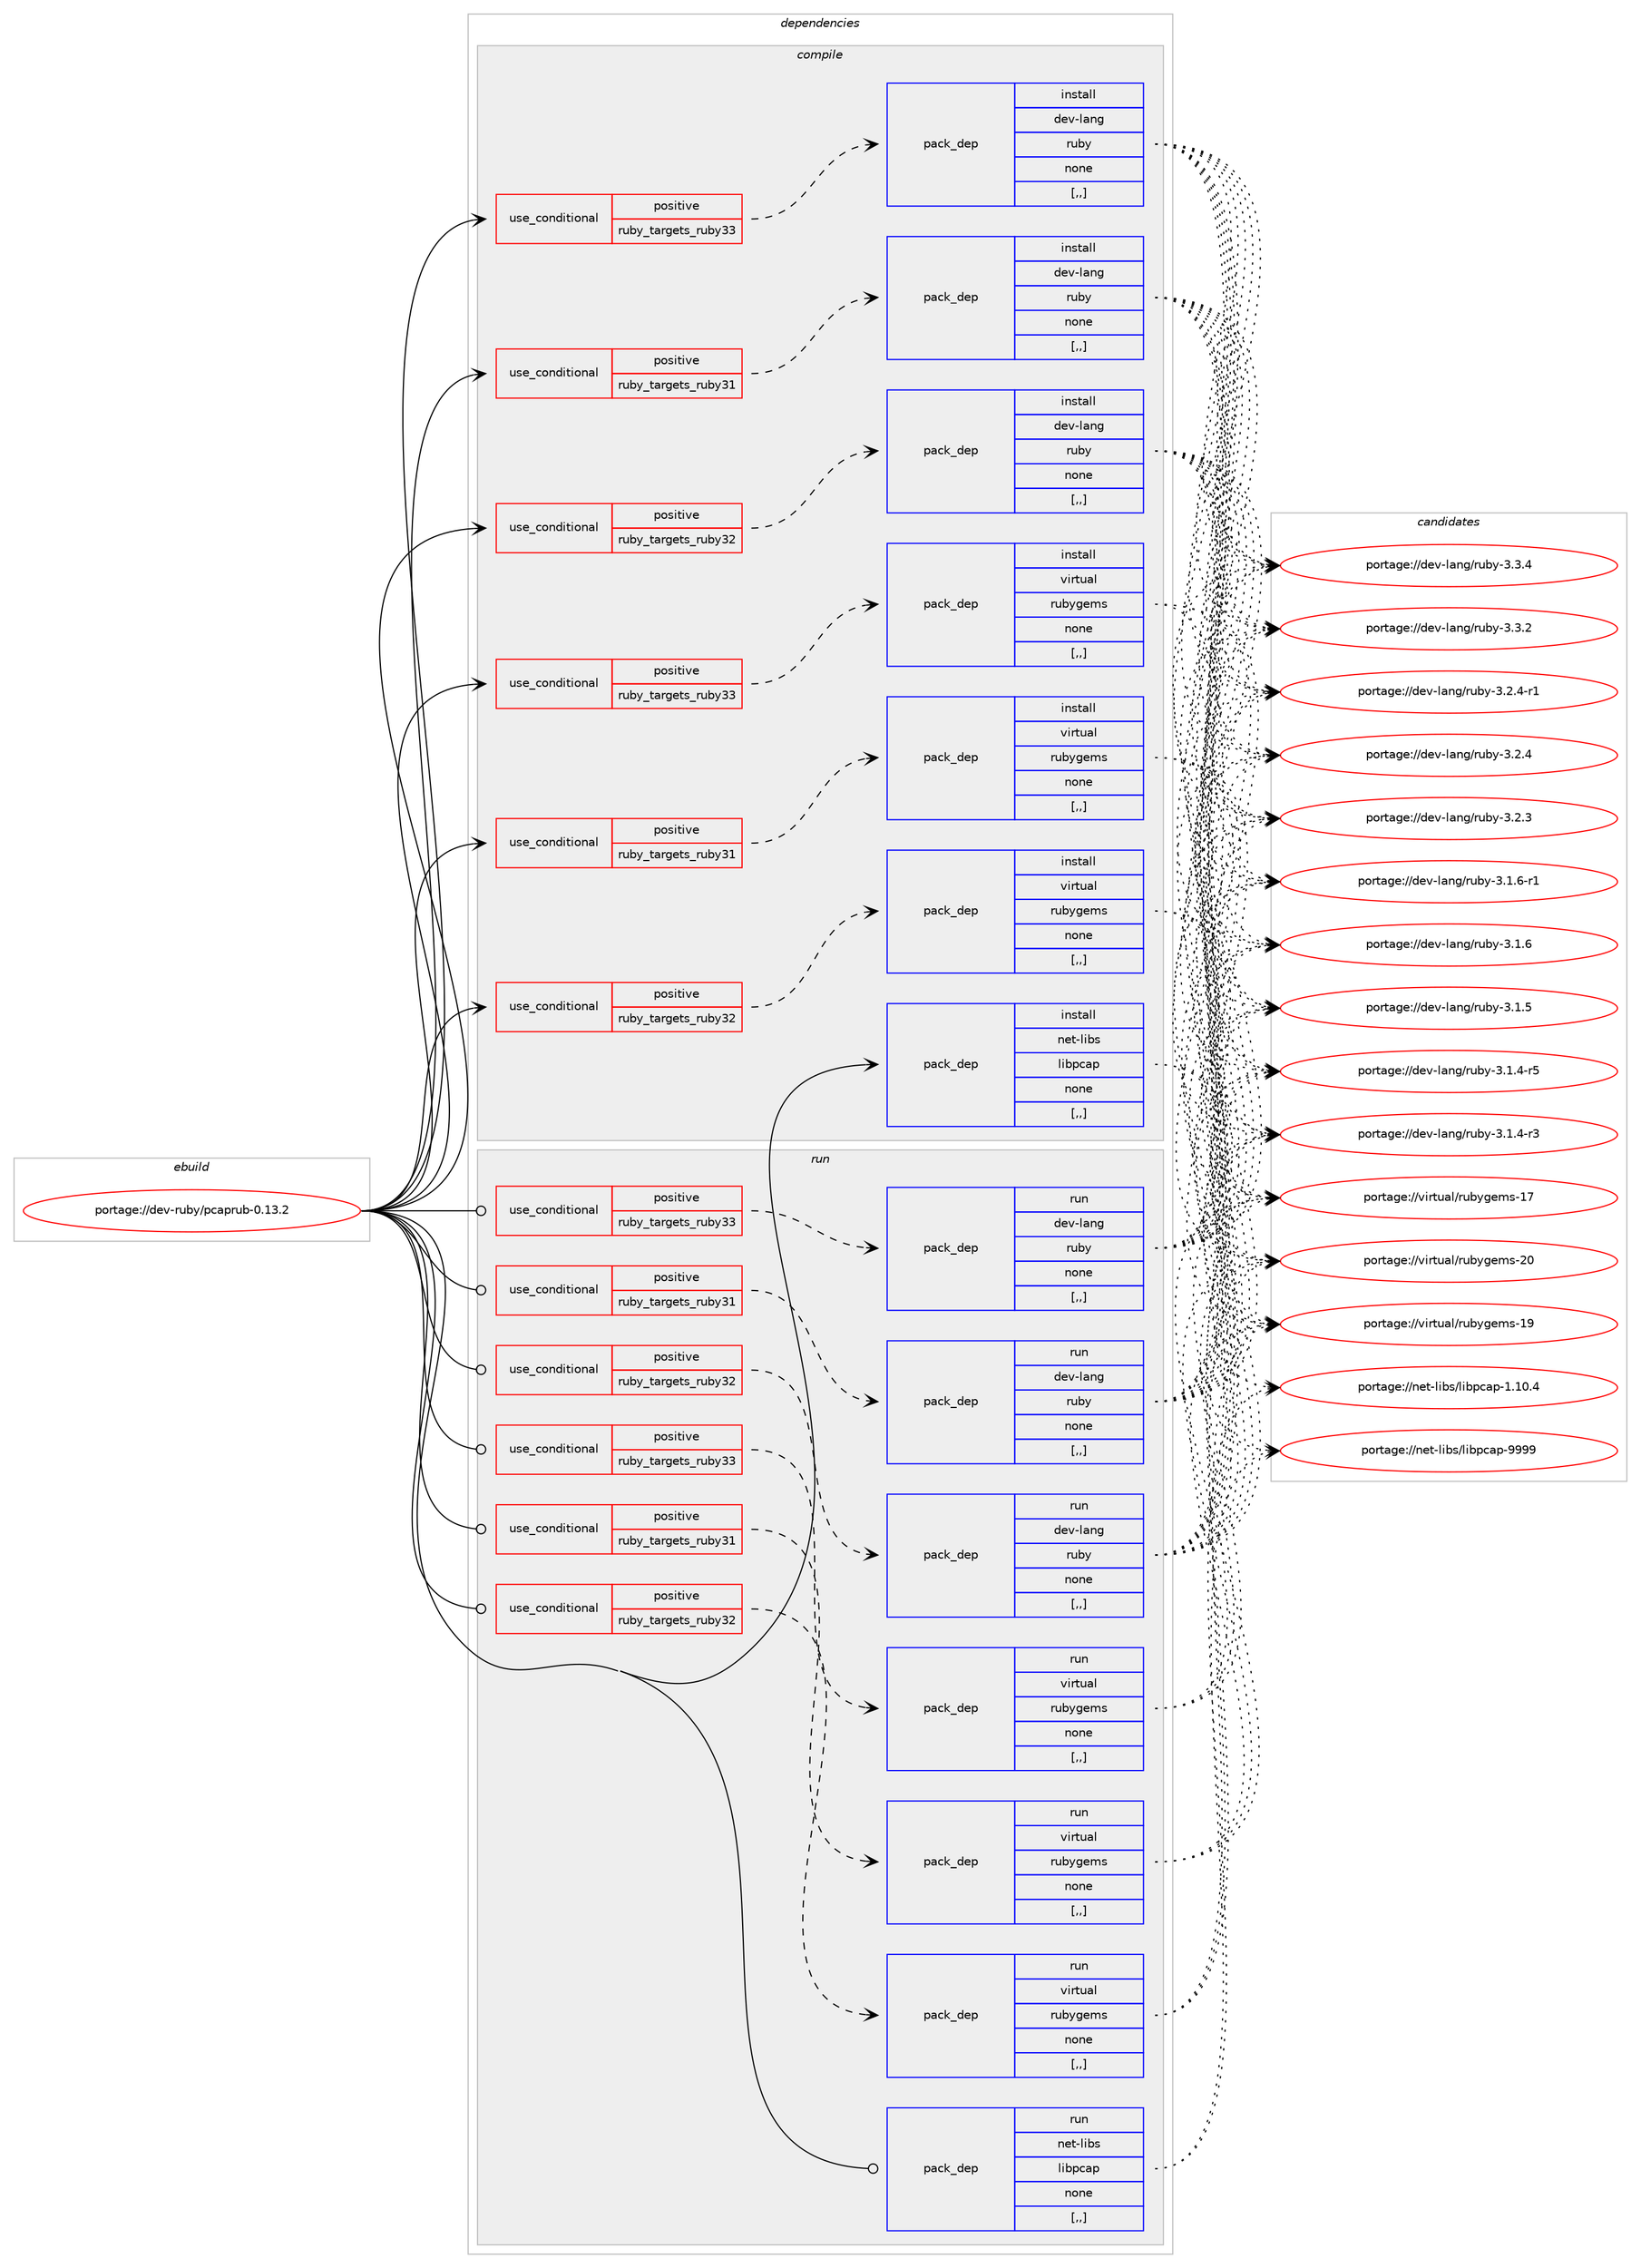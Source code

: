 digraph prolog {

# *************
# Graph options
# *************

newrank=true;
concentrate=true;
compound=true;
graph [rankdir=LR,fontname=Helvetica,fontsize=10,ranksep=1.5];#, ranksep=2.5, nodesep=0.2];
edge  [arrowhead=vee];
node  [fontname=Helvetica,fontsize=10];

# **********
# The ebuild
# **********

subgraph cluster_leftcol {
color=gray;
rank=same;
label=<<i>ebuild</i>>;
id [label="portage://dev-ruby/pcaprub-0.13.2", color=red, width=4, href="../dev-ruby/pcaprub-0.13.2.svg"];
}

# ****************
# The dependencies
# ****************

subgraph cluster_midcol {
color=gray;
label=<<i>dependencies</i>>;
subgraph cluster_compile {
fillcolor="#eeeeee";
style=filled;
label=<<i>compile</i>>;
subgraph cond52117 {
dependency193059 [label=<<TABLE BORDER="0" CELLBORDER="1" CELLSPACING="0" CELLPADDING="4"><TR><TD ROWSPAN="3" CELLPADDING="10">use_conditional</TD></TR><TR><TD>positive</TD></TR><TR><TD>ruby_targets_ruby31</TD></TR></TABLE>>, shape=none, color=red];
subgraph pack139599 {
dependency193060 [label=<<TABLE BORDER="0" CELLBORDER="1" CELLSPACING="0" CELLPADDING="4" WIDTH="220"><TR><TD ROWSPAN="6" CELLPADDING="30">pack_dep</TD></TR><TR><TD WIDTH="110">install</TD></TR><TR><TD>dev-lang</TD></TR><TR><TD>ruby</TD></TR><TR><TD>none</TD></TR><TR><TD>[,,]</TD></TR></TABLE>>, shape=none, color=blue];
}
dependency193059:e -> dependency193060:w [weight=20,style="dashed",arrowhead="vee"];
}
id:e -> dependency193059:w [weight=20,style="solid",arrowhead="vee"];
subgraph cond52118 {
dependency193061 [label=<<TABLE BORDER="0" CELLBORDER="1" CELLSPACING="0" CELLPADDING="4"><TR><TD ROWSPAN="3" CELLPADDING="10">use_conditional</TD></TR><TR><TD>positive</TD></TR><TR><TD>ruby_targets_ruby31</TD></TR></TABLE>>, shape=none, color=red];
subgraph pack139600 {
dependency193062 [label=<<TABLE BORDER="0" CELLBORDER="1" CELLSPACING="0" CELLPADDING="4" WIDTH="220"><TR><TD ROWSPAN="6" CELLPADDING="30">pack_dep</TD></TR><TR><TD WIDTH="110">install</TD></TR><TR><TD>virtual</TD></TR><TR><TD>rubygems</TD></TR><TR><TD>none</TD></TR><TR><TD>[,,]</TD></TR></TABLE>>, shape=none, color=blue];
}
dependency193061:e -> dependency193062:w [weight=20,style="dashed",arrowhead="vee"];
}
id:e -> dependency193061:w [weight=20,style="solid",arrowhead="vee"];
subgraph cond52119 {
dependency193063 [label=<<TABLE BORDER="0" CELLBORDER="1" CELLSPACING="0" CELLPADDING="4"><TR><TD ROWSPAN="3" CELLPADDING="10">use_conditional</TD></TR><TR><TD>positive</TD></TR><TR><TD>ruby_targets_ruby32</TD></TR></TABLE>>, shape=none, color=red];
subgraph pack139601 {
dependency193064 [label=<<TABLE BORDER="0" CELLBORDER="1" CELLSPACING="0" CELLPADDING="4" WIDTH="220"><TR><TD ROWSPAN="6" CELLPADDING="30">pack_dep</TD></TR><TR><TD WIDTH="110">install</TD></TR><TR><TD>dev-lang</TD></TR><TR><TD>ruby</TD></TR><TR><TD>none</TD></TR><TR><TD>[,,]</TD></TR></TABLE>>, shape=none, color=blue];
}
dependency193063:e -> dependency193064:w [weight=20,style="dashed",arrowhead="vee"];
}
id:e -> dependency193063:w [weight=20,style="solid",arrowhead="vee"];
subgraph cond52120 {
dependency193065 [label=<<TABLE BORDER="0" CELLBORDER="1" CELLSPACING="0" CELLPADDING="4"><TR><TD ROWSPAN="3" CELLPADDING="10">use_conditional</TD></TR><TR><TD>positive</TD></TR><TR><TD>ruby_targets_ruby32</TD></TR></TABLE>>, shape=none, color=red];
subgraph pack139602 {
dependency193066 [label=<<TABLE BORDER="0" CELLBORDER="1" CELLSPACING="0" CELLPADDING="4" WIDTH="220"><TR><TD ROWSPAN="6" CELLPADDING="30">pack_dep</TD></TR><TR><TD WIDTH="110">install</TD></TR><TR><TD>virtual</TD></TR><TR><TD>rubygems</TD></TR><TR><TD>none</TD></TR><TR><TD>[,,]</TD></TR></TABLE>>, shape=none, color=blue];
}
dependency193065:e -> dependency193066:w [weight=20,style="dashed",arrowhead="vee"];
}
id:e -> dependency193065:w [weight=20,style="solid",arrowhead="vee"];
subgraph cond52121 {
dependency193067 [label=<<TABLE BORDER="0" CELLBORDER="1" CELLSPACING="0" CELLPADDING="4"><TR><TD ROWSPAN="3" CELLPADDING="10">use_conditional</TD></TR><TR><TD>positive</TD></TR><TR><TD>ruby_targets_ruby33</TD></TR></TABLE>>, shape=none, color=red];
subgraph pack139603 {
dependency193068 [label=<<TABLE BORDER="0" CELLBORDER="1" CELLSPACING="0" CELLPADDING="4" WIDTH="220"><TR><TD ROWSPAN="6" CELLPADDING="30">pack_dep</TD></TR><TR><TD WIDTH="110">install</TD></TR><TR><TD>dev-lang</TD></TR><TR><TD>ruby</TD></TR><TR><TD>none</TD></TR><TR><TD>[,,]</TD></TR></TABLE>>, shape=none, color=blue];
}
dependency193067:e -> dependency193068:w [weight=20,style="dashed",arrowhead="vee"];
}
id:e -> dependency193067:w [weight=20,style="solid",arrowhead="vee"];
subgraph cond52122 {
dependency193069 [label=<<TABLE BORDER="0" CELLBORDER="1" CELLSPACING="0" CELLPADDING="4"><TR><TD ROWSPAN="3" CELLPADDING="10">use_conditional</TD></TR><TR><TD>positive</TD></TR><TR><TD>ruby_targets_ruby33</TD></TR></TABLE>>, shape=none, color=red];
subgraph pack139604 {
dependency193070 [label=<<TABLE BORDER="0" CELLBORDER="1" CELLSPACING="0" CELLPADDING="4" WIDTH="220"><TR><TD ROWSPAN="6" CELLPADDING="30">pack_dep</TD></TR><TR><TD WIDTH="110">install</TD></TR><TR><TD>virtual</TD></TR><TR><TD>rubygems</TD></TR><TR><TD>none</TD></TR><TR><TD>[,,]</TD></TR></TABLE>>, shape=none, color=blue];
}
dependency193069:e -> dependency193070:w [weight=20,style="dashed",arrowhead="vee"];
}
id:e -> dependency193069:w [weight=20,style="solid",arrowhead="vee"];
subgraph pack139605 {
dependency193071 [label=<<TABLE BORDER="0" CELLBORDER="1" CELLSPACING="0" CELLPADDING="4" WIDTH="220"><TR><TD ROWSPAN="6" CELLPADDING="30">pack_dep</TD></TR><TR><TD WIDTH="110">install</TD></TR><TR><TD>net-libs</TD></TR><TR><TD>libpcap</TD></TR><TR><TD>none</TD></TR><TR><TD>[,,]</TD></TR></TABLE>>, shape=none, color=blue];
}
id:e -> dependency193071:w [weight=20,style="solid",arrowhead="vee"];
}
subgraph cluster_compileandrun {
fillcolor="#eeeeee";
style=filled;
label=<<i>compile and run</i>>;
}
subgraph cluster_run {
fillcolor="#eeeeee";
style=filled;
label=<<i>run</i>>;
subgraph cond52123 {
dependency193072 [label=<<TABLE BORDER="0" CELLBORDER="1" CELLSPACING="0" CELLPADDING="4"><TR><TD ROWSPAN="3" CELLPADDING="10">use_conditional</TD></TR><TR><TD>positive</TD></TR><TR><TD>ruby_targets_ruby31</TD></TR></TABLE>>, shape=none, color=red];
subgraph pack139606 {
dependency193073 [label=<<TABLE BORDER="0" CELLBORDER="1" CELLSPACING="0" CELLPADDING="4" WIDTH="220"><TR><TD ROWSPAN="6" CELLPADDING="30">pack_dep</TD></TR><TR><TD WIDTH="110">run</TD></TR><TR><TD>dev-lang</TD></TR><TR><TD>ruby</TD></TR><TR><TD>none</TD></TR><TR><TD>[,,]</TD></TR></TABLE>>, shape=none, color=blue];
}
dependency193072:e -> dependency193073:w [weight=20,style="dashed",arrowhead="vee"];
}
id:e -> dependency193072:w [weight=20,style="solid",arrowhead="odot"];
subgraph cond52124 {
dependency193074 [label=<<TABLE BORDER="0" CELLBORDER="1" CELLSPACING="0" CELLPADDING="4"><TR><TD ROWSPAN="3" CELLPADDING="10">use_conditional</TD></TR><TR><TD>positive</TD></TR><TR><TD>ruby_targets_ruby31</TD></TR></TABLE>>, shape=none, color=red];
subgraph pack139607 {
dependency193075 [label=<<TABLE BORDER="0" CELLBORDER="1" CELLSPACING="0" CELLPADDING="4" WIDTH="220"><TR><TD ROWSPAN="6" CELLPADDING="30">pack_dep</TD></TR><TR><TD WIDTH="110">run</TD></TR><TR><TD>virtual</TD></TR><TR><TD>rubygems</TD></TR><TR><TD>none</TD></TR><TR><TD>[,,]</TD></TR></TABLE>>, shape=none, color=blue];
}
dependency193074:e -> dependency193075:w [weight=20,style="dashed",arrowhead="vee"];
}
id:e -> dependency193074:w [weight=20,style="solid",arrowhead="odot"];
subgraph cond52125 {
dependency193076 [label=<<TABLE BORDER="0" CELLBORDER="1" CELLSPACING="0" CELLPADDING="4"><TR><TD ROWSPAN="3" CELLPADDING="10">use_conditional</TD></TR><TR><TD>positive</TD></TR><TR><TD>ruby_targets_ruby32</TD></TR></TABLE>>, shape=none, color=red];
subgraph pack139608 {
dependency193077 [label=<<TABLE BORDER="0" CELLBORDER="1" CELLSPACING="0" CELLPADDING="4" WIDTH="220"><TR><TD ROWSPAN="6" CELLPADDING="30">pack_dep</TD></TR><TR><TD WIDTH="110">run</TD></TR><TR><TD>dev-lang</TD></TR><TR><TD>ruby</TD></TR><TR><TD>none</TD></TR><TR><TD>[,,]</TD></TR></TABLE>>, shape=none, color=blue];
}
dependency193076:e -> dependency193077:w [weight=20,style="dashed",arrowhead="vee"];
}
id:e -> dependency193076:w [weight=20,style="solid",arrowhead="odot"];
subgraph cond52126 {
dependency193078 [label=<<TABLE BORDER="0" CELLBORDER="1" CELLSPACING="0" CELLPADDING="4"><TR><TD ROWSPAN="3" CELLPADDING="10">use_conditional</TD></TR><TR><TD>positive</TD></TR><TR><TD>ruby_targets_ruby32</TD></TR></TABLE>>, shape=none, color=red];
subgraph pack139609 {
dependency193079 [label=<<TABLE BORDER="0" CELLBORDER="1" CELLSPACING="0" CELLPADDING="4" WIDTH="220"><TR><TD ROWSPAN="6" CELLPADDING="30">pack_dep</TD></TR><TR><TD WIDTH="110">run</TD></TR><TR><TD>virtual</TD></TR><TR><TD>rubygems</TD></TR><TR><TD>none</TD></TR><TR><TD>[,,]</TD></TR></TABLE>>, shape=none, color=blue];
}
dependency193078:e -> dependency193079:w [weight=20,style="dashed",arrowhead="vee"];
}
id:e -> dependency193078:w [weight=20,style="solid",arrowhead="odot"];
subgraph cond52127 {
dependency193080 [label=<<TABLE BORDER="0" CELLBORDER="1" CELLSPACING="0" CELLPADDING="4"><TR><TD ROWSPAN="3" CELLPADDING="10">use_conditional</TD></TR><TR><TD>positive</TD></TR><TR><TD>ruby_targets_ruby33</TD></TR></TABLE>>, shape=none, color=red];
subgraph pack139610 {
dependency193081 [label=<<TABLE BORDER="0" CELLBORDER="1" CELLSPACING="0" CELLPADDING="4" WIDTH="220"><TR><TD ROWSPAN="6" CELLPADDING="30">pack_dep</TD></TR><TR><TD WIDTH="110">run</TD></TR><TR><TD>dev-lang</TD></TR><TR><TD>ruby</TD></TR><TR><TD>none</TD></TR><TR><TD>[,,]</TD></TR></TABLE>>, shape=none, color=blue];
}
dependency193080:e -> dependency193081:w [weight=20,style="dashed",arrowhead="vee"];
}
id:e -> dependency193080:w [weight=20,style="solid",arrowhead="odot"];
subgraph cond52128 {
dependency193082 [label=<<TABLE BORDER="0" CELLBORDER="1" CELLSPACING="0" CELLPADDING="4"><TR><TD ROWSPAN="3" CELLPADDING="10">use_conditional</TD></TR><TR><TD>positive</TD></TR><TR><TD>ruby_targets_ruby33</TD></TR></TABLE>>, shape=none, color=red];
subgraph pack139611 {
dependency193083 [label=<<TABLE BORDER="0" CELLBORDER="1" CELLSPACING="0" CELLPADDING="4" WIDTH="220"><TR><TD ROWSPAN="6" CELLPADDING="30">pack_dep</TD></TR><TR><TD WIDTH="110">run</TD></TR><TR><TD>virtual</TD></TR><TR><TD>rubygems</TD></TR><TR><TD>none</TD></TR><TR><TD>[,,]</TD></TR></TABLE>>, shape=none, color=blue];
}
dependency193082:e -> dependency193083:w [weight=20,style="dashed",arrowhead="vee"];
}
id:e -> dependency193082:w [weight=20,style="solid",arrowhead="odot"];
subgraph pack139612 {
dependency193084 [label=<<TABLE BORDER="0" CELLBORDER="1" CELLSPACING="0" CELLPADDING="4" WIDTH="220"><TR><TD ROWSPAN="6" CELLPADDING="30">pack_dep</TD></TR><TR><TD WIDTH="110">run</TD></TR><TR><TD>net-libs</TD></TR><TR><TD>libpcap</TD></TR><TR><TD>none</TD></TR><TR><TD>[,,]</TD></TR></TABLE>>, shape=none, color=blue];
}
id:e -> dependency193084:w [weight=20,style="solid",arrowhead="odot"];
}
}

# **************
# The candidates
# **************

subgraph cluster_choices {
rank=same;
color=gray;
label=<<i>candidates</i>>;

subgraph choice139599 {
color=black;
nodesep=1;
choice10010111845108971101034711411798121455146514652 [label="portage://dev-lang/ruby-3.3.4", color=red, width=4,href="../dev-lang/ruby-3.3.4.svg"];
choice10010111845108971101034711411798121455146514650 [label="portage://dev-lang/ruby-3.3.2", color=red, width=4,href="../dev-lang/ruby-3.3.2.svg"];
choice100101118451089711010347114117981214551465046524511449 [label="portage://dev-lang/ruby-3.2.4-r1", color=red, width=4,href="../dev-lang/ruby-3.2.4-r1.svg"];
choice10010111845108971101034711411798121455146504652 [label="portage://dev-lang/ruby-3.2.4", color=red, width=4,href="../dev-lang/ruby-3.2.4.svg"];
choice10010111845108971101034711411798121455146504651 [label="portage://dev-lang/ruby-3.2.3", color=red, width=4,href="../dev-lang/ruby-3.2.3.svg"];
choice100101118451089711010347114117981214551464946544511449 [label="portage://dev-lang/ruby-3.1.6-r1", color=red, width=4,href="../dev-lang/ruby-3.1.6-r1.svg"];
choice10010111845108971101034711411798121455146494654 [label="portage://dev-lang/ruby-3.1.6", color=red, width=4,href="../dev-lang/ruby-3.1.6.svg"];
choice10010111845108971101034711411798121455146494653 [label="portage://dev-lang/ruby-3.1.5", color=red, width=4,href="../dev-lang/ruby-3.1.5.svg"];
choice100101118451089711010347114117981214551464946524511453 [label="portage://dev-lang/ruby-3.1.4-r5", color=red, width=4,href="../dev-lang/ruby-3.1.4-r5.svg"];
choice100101118451089711010347114117981214551464946524511451 [label="portage://dev-lang/ruby-3.1.4-r3", color=red, width=4,href="../dev-lang/ruby-3.1.4-r3.svg"];
dependency193060:e -> choice10010111845108971101034711411798121455146514652:w [style=dotted,weight="100"];
dependency193060:e -> choice10010111845108971101034711411798121455146514650:w [style=dotted,weight="100"];
dependency193060:e -> choice100101118451089711010347114117981214551465046524511449:w [style=dotted,weight="100"];
dependency193060:e -> choice10010111845108971101034711411798121455146504652:w [style=dotted,weight="100"];
dependency193060:e -> choice10010111845108971101034711411798121455146504651:w [style=dotted,weight="100"];
dependency193060:e -> choice100101118451089711010347114117981214551464946544511449:w [style=dotted,weight="100"];
dependency193060:e -> choice10010111845108971101034711411798121455146494654:w [style=dotted,weight="100"];
dependency193060:e -> choice10010111845108971101034711411798121455146494653:w [style=dotted,weight="100"];
dependency193060:e -> choice100101118451089711010347114117981214551464946524511453:w [style=dotted,weight="100"];
dependency193060:e -> choice100101118451089711010347114117981214551464946524511451:w [style=dotted,weight="100"];
}
subgraph choice139600 {
color=black;
nodesep=1;
choice118105114116117971084711411798121103101109115455048 [label="portage://virtual/rubygems-20", color=red, width=4,href="../virtual/rubygems-20.svg"];
choice118105114116117971084711411798121103101109115454957 [label="portage://virtual/rubygems-19", color=red, width=4,href="../virtual/rubygems-19.svg"];
choice118105114116117971084711411798121103101109115454955 [label="portage://virtual/rubygems-17", color=red, width=4,href="../virtual/rubygems-17.svg"];
dependency193062:e -> choice118105114116117971084711411798121103101109115455048:w [style=dotted,weight="100"];
dependency193062:e -> choice118105114116117971084711411798121103101109115454957:w [style=dotted,weight="100"];
dependency193062:e -> choice118105114116117971084711411798121103101109115454955:w [style=dotted,weight="100"];
}
subgraph choice139601 {
color=black;
nodesep=1;
choice10010111845108971101034711411798121455146514652 [label="portage://dev-lang/ruby-3.3.4", color=red, width=4,href="../dev-lang/ruby-3.3.4.svg"];
choice10010111845108971101034711411798121455146514650 [label="portage://dev-lang/ruby-3.3.2", color=red, width=4,href="../dev-lang/ruby-3.3.2.svg"];
choice100101118451089711010347114117981214551465046524511449 [label="portage://dev-lang/ruby-3.2.4-r1", color=red, width=4,href="../dev-lang/ruby-3.2.4-r1.svg"];
choice10010111845108971101034711411798121455146504652 [label="portage://dev-lang/ruby-3.2.4", color=red, width=4,href="../dev-lang/ruby-3.2.4.svg"];
choice10010111845108971101034711411798121455146504651 [label="portage://dev-lang/ruby-3.2.3", color=red, width=4,href="../dev-lang/ruby-3.2.3.svg"];
choice100101118451089711010347114117981214551464946544511449 [label="portage://dev-lang/ruby-3.1.6-r1", color=red, width=4,href="../dev-lang/ruby-3.1.6-r1.svg"];
choice10010111845108971101034711411798121455146494654 [label="portage://dev-lang/ruby-3.1.6", color=red, width=4,href="../dev-lang/ruby-3.1.6.svg"];
choice10010111845108971101034711411798121455146494653 [label="portage://dev-lang/ruby-3.1.5", color=red, width=4,href="../dev-lang/ruby-3.1.5.svg"];
choice100101118451089711010347114117981214551464946524511453 [label="portage://dev-lang/ruby-3.1.4-r5", color=red, width=4,href="../dev-lang/ruby-3.1.4-r5.svg"];
choice100101118451089711010347114117981214551464946524511451 [label="portage://dev-lang/ruby-3.1.4-r3", color=red, width=4,href="../dev-lang/ruby-3.1.4-r3.svg"];
dependency193064:e -> choice10010111845108971101034711411798121455146514652:w [style=dotted,weight="100"];
dependency193064:e -> choice10010111845108971101034711411798121455146514650:w [style=dotted,weight="100"];
dependency193064:e -> choice100101118451089711010347114117981214551465046524511449:w [style=dotted,weight="100"];
dependency193064:e -> choice10010111845108971101034711411798121455146504652:w [style=dotted,weight="100"];
dependency193064:e -> choice10010111845108971101034711411798121455146504651:w [style=dotted,weight="100"];
dependency193064:e -> choice100101118451089711010347114117981214551464946544511449:w [style=dotted,weight="100"];
dependency193064:e -> choice10010111845108971101034711411798121455146494654:w [style=dotted,weight="100"];
dependency193064:e -> choice10010111845108971101034711411798121455146494653:w [style=dotted,weight="100"];
dependency193064:e -> choice100101118451089711010347114117981214551464946524511453:w [style=dotted,weight="100"];
dependency193064:e -> choice100101118451089711010347114117981214551464946524511451:w [style=dotted,weight="100"];
}
subgraph choice139602 {
color=black;
nodesep=1;
choice118105114116117971084711411798121103101109115455048 [label="portage://virtual/rubygems-20", color=red, width=4,href="../virtual/rubygems-20.svg"];
choice118105114116117971084711411798121103101109115454957 [label="portage://virtual/rubygems-19", color=red, width=4,href="../virtual/rubygems-19.svg"];
choice118105114116117971084711411798121103101109115454955 [label="portage://virtual/rubygems-17", color=red, width=4,href="../virtual/rubygems-17.svg"];
dependency193066:e -> choice118105114116117971084711411798121103101109115455048:w [style=dotted,weight="100"];
dependency193066:e -> choice118105114116117971084711411798121103101109115454957:w [style=dotted,weight="100"];
dependency193066:e -> choice118105114116117971084711411798121103101109115454955:w [style=dotted,weight="100"];
}
subgraph choice139603 {
color=black;
nodesep=1;
choice10010111845108971101034711411798121455146514652 [label="portage://dev-lang/ruby-3.3.4", color=red, width=4,href="../dev-lang/ruby-3.3.4.svg"];
choice10010111845108971101034711411798121455146514650 [label="portage://dev-lang/ruby-3.3.2", color=red, width=4,href="../dev-lang/ruby-3.3.2.svg"];
choice100101118451089711010347114117981214551465046524511449 [label="portage://dev-lang/ruby-3.2.4-r1", color=red, width=4,href="../dev-lang/ruby-3.2.4-r1.svg"];
choice10010111845108971101034711411798121455146504652 [label="portage://dev-lang/ruby-3.2.4", color=red, width=4,href="../dev-lang/ruby-3.2.4.svg"];
choice10010111845108971101034711411798121455146504651 [label="portage://dev-lang/ruby-3.2.3", color=red, width=4,href="../dev-lang/ruby-3.2.3.svg"];
choice100101118451089711010347114117981214551464946544511449 [label="portage://dev-lang/ruby-3.1.6-r1", color=red, width=4,href="../dev-lang/ruby-3.1.6-r1.svg"];
choice10010111845108971101034711411798121455146494654 [label="portage://dev-lang/ruby-3.1.6", color=red, width=4,href="../dev-lang/ruby-3.1.6.svg"];
choice10010111845108971101034711411798121455146494653 [label="portage://dev-lang/ruby-3.1.5", color=red, width=4,href="../dev-lang/ruby-3.1.5.svg"];
choice100101118451089711010347114117981214551464946524511453 [label="portage://dev-lang/ruby-3.1.4-r5", color=red, width=4,href="../dev-lang/ruby-3.1.4-r5.svg"];
choice100101118451089711010347114117981214551464946524511451 [label="portage://dev-lang/ruby-3.1.4-r3", color=red, width=4,href="../dev-lang/ruby-3.1.4-r3.svg"];
dependency193068:e -> choice10010111845108971101034711411798121455146514652:w [style=dotted,weight="100"];
dependency193068:e -> choice10010111845108971101034711411798121455146514650:w [style=dotted,weight="100"];
dependency193068:e -> choice100101118451089711010347114117981214551465046524511449:w [style=dotted,weight="100"];
dependency193068:e -> choice10010111845108971101034711411798121455146504652:w [style=dotted,weight="100"];
dependency193068:e -> choice10010111845108971101034711411798121455146504651:w [style=dotted,weight="100"];
dependency193068:e -> choice100101118451089711010347114117981214551464946544511449:w [style=dotted,weight="100"];
dependency193068:e -> choice10010111845108971101034711411798121455146494654:w [style=dotted,weight="100"];
dependency193068:e -> choice10010111845108971101034711411798121455146494653:w [style=dotted,weight="100"];
dependency193068:e -> choice100101118451089711010347114117981214551464946524511453:w [style=dotted,weight="100"];
dependency193068:e -> choice100101118451089711010347114117981214551464946524511451:w [style=dotted,weight="100"];
}
subgraph choice139604 {
color=black;
nodesep=1;
choice118105114116117971084711411798121103101109115455048 [label="portage://virtual/rubygems-20", color=red, width=4,href="../virtual/rubygems-20.svg"];
choice118105114116117971084711411798121103101109115454957 [label="portage://virtual/rubygems-19", color=red, width=4,href="../virtual/rubygems-19.svg"];
choice118105114116117971084711411798121103101109115454955 [label="portage://virtual/rubygems-17", color=red, width=4,href="../virtual/rubygems-17.svg"];
dependency193070:e -> choice118105114116117971084711411798121103101109115455048:w [style=dotted,weight="100"];
dependency193070:e -> choice118105114116117971084711411798121103101109115454957:w [style=dotted,weight="100"];
dependency193070:e -> choice118105114116117971084711411798121103101109115454955:w [style=dotted,weight="100"];
}
subgraph choice139605 {
color=black;
nodesep=1;
choice1101011164510810598115471081059811299971124557575757 [label="portage://net-libs/libpcap-9999", color=red, width=4,href="../net-libs/libpcap-9999.svg"];
choice11010111645108105981154710810598112999711245494649484652 [label="portage://net-libs/libpcap-1.10.4", color=red, width=4,href="../net-libs/libpcap-1.10.4.svg"];
dependency193071:e -> choice1101011164510810598115471081059811299971124557575757:w [style=dotted,weight="100"];
dependency193071:e -> choice11010111645108105981154710810598112999711245494649484652:w [style=dotted,weight="100"];
}
subgraph choice139606 {
color=black;
nodesep=1;
choice10010111845108971101034711411798121455146514652 [label="portage://dev-lang/ruby-3.3.4", color=red, width=4,href="../dev-lang/ruby-3.3.4.svg"];
choice10010111845108971101034711411798121455146514650 [label="portage://dev-lang/ruby-3.3.2", color=red, width=4,href="../dev-lang/ruby-3.3.2.svg"];
choice100101118451089711010347114117981214551465046524511449 [label="portage://dev-lang/ruby-3.2.4-r1", color=red, width=4,href="../dev-lang/ruby-3.2.4-r1.svg"];
choice10010111845108971101034711411798121455146504652 [label="portage://dev-lang/ruby-3.2.4", color=red, width=4,href="../dev-lang/ruby-3.2.4.svg"];
choice10010111845108971101034711411798121455146504651 [label="portage://dev-lang/ruby-3.2.3", color=red, width=4,href="../dev-lang/ruby-3.2.3.svg"];
choice100101118451089711010347114117981214551464946544511449 [label="portage://dev-lang/ruby-3.1.6-r1", color=red, width=4,href="../dev-lang/ruby-3.1.6-r1.svg"];
choice10010111845108971101034711411798121455146494654 [label="portage://dev-lang/ruby-3.1.6", color=red, width=4,href="../dev-lang/ruby-3.1.6.svg"];
choice10010111845108971101034711411798121455146494653 [label="portage://dev-lang/ruby-3.1.5", color=red, width=4,href="../dev-lang/ruby-3.1.5.svg"];
choice100101118451089711010347114117981214551464946524511453 [label="portage://dev-lang/ruby-3.1.4-r5", color=red, width=4,href="../dev-lang/ruby-3.1.4-r5.svg"];
choice100101118451089711010347114117981214551464946524511451 [label="portage://dev-lang/ruby-3.1.4-r3", color=red, width=4,href="../dev-lang/ruby-3.1.4-r3.svg"];
dependency193073:e -> choice10010111845108971101034711411798121455146514652:w [style=dotted,weight="100"];
dependency193073:e -> choice10010111845108971101034711411798121455146514650:w [style=dotted,weight="100"];
dependency193073:e -> choice100101118451089711010347114117981214551465046524511449:w [style=dotted,weight="100"];
dependency193073:e -> choice10010111845108971101034711411798121455146504652:w [style=dotted,weight="100"];
dependency193073:e -> choice10010111845108971101034711411798121455146504651:w [style=dotted,weight="100"];
dependency193073:e -> choice100101118451089711010347114117981214551464946544511449:w [style=dotted,weight="100"];
dependency193073:e -> choice10010111845108971101034711411798121455146494654:w [style=dotted,weight="100"];
dependency193073:e -> choice10010111845108971101034711411798121455146494653:w [style=dotted,weight="100"];
dependency193073:e -> choice100101118451089711010347114117981214551464946524511453:w [style=dotted,weight="100"];
dependency193073:e -> choice100101118451089711010347114117981214551464946524511451:w [style=dotted,weight="100"];
}
subgraph choice139607 {
color=black;
nodesep=1;
choice118105114116117971084711411798121103101109115455048 [label="portage://virtual/rubygems-20", color=red, width=4,href="../virtual/rubygems-20.svg"];
choice118105114116117971084711411798121103101109115454957 [label="portage://virtual/rubygems-19", color=red, width=4,href="../virtual/rubygems-19.svg"];
choice118105114116117971084711411798121103101109115454955 [label="portage://virtual/rubygems-17", color=red, width=4,href="../virtual/rubygems-17.svg"];
dependency193075:e -> choice118105114116117971084711411798121103101109115455048:w [style=dotted,weight="100"];
dependency193075:e -> choice118105114116117971084711411798121103101109115454957:w [style=dotted,weight="100"];
dependency193075:e -> choice118105114116117971084711411798121103101109115454955:w [style=dotted,weight="100"];
}
subgraph choice139608 {
color=black;
nodesep=1;
choice10010111845108971101034711411798121455146514652 [label="portage://dev-lang/ruby-3.3.4", color=red, width=4,href="../dev-lang/ruby-3.3.4.svg"];
choice10010111845108971101034711411798121455146514650 [label="portage://dev-lang/ruby-3.3.2", color=red, width=4,href="../dev-lang/ruby-3.3.2.svg"];
choice100101118451089711010347114117981214551465046524511449 [label="portage://dev-lang/ruby-3.2.4-r1", color=red, width=4,href="../dev-lang/ruby-3.2.4-r1.svg"];
choice10010111845108971101034711411798121455146504652 [label="portage://dev-lang/ruby-3.2.4", color=red, width=4,href="../dev-lang/ruby-3.2.4.svg"];
choice10010111845108971101034711411798121455146504651 [label="portage://dev-lang/ruby-3.2.3", color=red, width=4,href="../dev-lang/ruby-3.2.3.svg"];
choice100101118451089711010347114117981214551464946544511449 [label="portage://dev-lang/ruby-3.1.6-r1", color=red, width=4,href="../dev-lang/ruby-3.1.6-r1.svg"];
choice10010111845108971101034711411798121455146494654 [label="portage://dev-lang/ruby-3.1.6", color=red, width=4,href="../dev-lang/ruby-3.1.6.svg"];
choice10010111845108971101034711411798121455146494653 [label="portage://dev-lang/ruby-3.1.5", color=red, width=4,href="../dev-lang/ruby-3.1.5.svg"];
choice100101118451089711010347114117981214551464946524511453 [label="portage://dev-lang/ruby-3.1.4-r5", color=red, width=4,href="../dev-lang/ruby-3.1.4-r5.svg"];
choice100101118451089711010347114117981214551464946524511451 [label="portage://dev-lang/ruby-3.1.4-r3", color=red, width=4,href="../dev-lang/ruby-3.1.4-r3.svg"];
dependency193077:e -> choice10010111845108971101034711411798121455146514652:w [style=dotted,weight="100"];
dependency193077:e -> choice10010111845108971101034711411798121455146514650:w [style=dotted,weight="100"];
dependency193077:e -> choice100101118451089711010347114117981214551465046524511449:w [style=dotted,weight="100"];
dependency193077:e -> choice10010111845108971101034711411798121455146504652:w [style=dotted,weight="100"];
dependency193077:e -> choice10010111845108971101034711411798121455146504651:w [style=dotted,weight="100"];
dependency193077:e -> choice100101118451089711010347114117981214551464946544511449:w [style=dotted,weight="100"];
dependency193077:e -> choice10010111845108971101034711411798121455146494654:w [style=dotted,weight="100"];
dependency193077:e -> choice10010111845108971101034711411798121455146494653:w [style=dotted,weight="100"];
dependency193077:e -> choice100101118451089711010347114117981214551464946524511453:w [style=dotted,weight="100"];
dependency193077:e -> choice100101118451089711010347114117981214551464946524511451:w [style=dotted,weight="100"];
}
subgraph choice139609 {
color=black;
nodesep=1;
choice118105114116117971084711411798121103101109115455048 [label="portage://virtual/rubygems-20", color=red, width=4,href="../virtual/rubygems-20.svg"];
choice118105114116117971084711411798121103101109115454957 [label="portage://virtual/rubygems-19", color=red, width=4,href="../virtual/rubygems-19.svg"];
choice118105114116117971084711411798121103101109115454955 [label="portage://virtual/rubygems-17", color=red, width=4,href="../virtual/rubygems-17.svg"];
dependency193079:e -> choice118105114116117971084711411798121103101109115455048:w [style=dotted,weight="100"];
dependency193079:e -> choice118105114116117971084711411798121103101109115454957:w [style=dotted,weight="100"];
dependency193079:e -> choice118105114116117971084711411798121103101109115454955:w [style=dotted,weight="100"];
}
subgraph choice139610 {
color=black;
nodesep=1;
choice10010111845108971101034711411798121455146514652 [label="portage://dev-lang/ruby-3.3.4", color=red, width=4,href="../dev-lang/ruby-3.3.4.svg"];
choice10010111845108971101034711411798121455146514650 [label="portage://dev-lang/ruby-3.3.2", color=red, width=4,href="../dev-lang/ruby-3.3.2.svg"];
choice100101118451089711010347114117981214551465046524511449 [label="portage://dev-lang/ruby-3.2.4-r1", color=red, width=4,href="../dev-lang/ruby-3.2.4-r1.svg"];
choice10010111845108971101034711411798121455146504652 [label="portage://dev-lang/ruby-3.2.4", color=red, width=4,href="../dev-lang/ruby-3.2.4.svg"];
choice10010111845108971101034711411798121455146504651 [label="portage://dev-lang/ruby-3.2.3", color=red, width=4,href="../dev-lang/ruby-3.2.3.svg"];
choice100101118451089711010347114117981214551464946544511449 [label="portage://dev-lang/ruby-3.1.6-r1", color=red, width=4,href="../dev-lang/ruby-3.1.6-r1.svg"];
choice10010111845108971101034711411798121455146494654 [label="portage://dev-lang/ruby-3.1.6", color=red, width=4,href="../dev-lang/ruby-3.1.6.svg"];
choice10010111845108971101034711411798121455146494653 [label="portage://dev-lang/ruby-3.1.5", color=red, width=4,href="../dev-lang/ruby-3.1.5.svg"];
choice100101118451089711010347114117981214551464946524511453 [label="portage://dev-lang/ruby-3.1.4-r5", color=red, width=4,href="../dev-lang/ruby-3.1.4-r5.svg"];
choice100101118451089711010347114117981214551464946524511451 [label="portage://dev-lang/ruby-3.1.4-r3", color=red, width=4,href="../dev-lang/ruby-3.1.4-r3.svg"];
dependency193081:e -> choice10010111845108971101034711411798121455146514652:w [style=dotted,weight="100"];
dependency193081:e -> choice10010111845108971101034711411798121455146514650:w [style=dotted,weight="100"];
dependency193081:e -> choice100101118451089711010347114117981214551465046524511449:w [style=dotted,weight="100"];
dependency193081:e -> choice10010111845108971101034711411798121455146504652:w [style=dotted,weight="100"];
dependency193081:e -> choice10010111845108971101034711411798121455146504651:w [style=dotted,weight="100"];
dependency193081:e -> choice100101118451089711010347114117981214551464946544511449:w [style=dotted,weight="100"];
dependency193081:e -> choice10010111845108971101034711411798121455146494654:w [style=dotted,weight="100"];
dependency193081:e -> choice10010111845108971101034711411798121455146494653:w [style=dotted,weight="100"];
dependency193081:e -> choice100101118451089711010347114117981214551464946524511453:w [style=dotted,weight="100"];
dependency193081:e -> choice100101118451089711010347114117981214551464946524511451:w [style=dotted,weight="100"];
}
subgraph choice139611 {
color=black;
nodesep=1;
choice118105114116117971084711411798121103101109115455048 [label="portage://virtual/rubygems-20", color=red, width=4,href="../virtual/rubygems-20.svg"];
choice118105114116117971084711411798121103101109115454957 [label="portage://virtual/rubygems-19", color=red, width=4,href="../virtual/rubygems-19.svg"];
choice118105114116117971084711411798121103101109115454955 [label="portage://virtual/rubygems-17", color=red, width=4,href="../virtual/rubygems-17.svg"];
dependency193083:e -> choice118105114116117971084711411798121103101109115455048:w [style=dotted,weight="100"];
dependency193083:e -> choice118105114116117971084711411798121103101109115454957:w [style=dotted,weight="100"];
dependency193083:e -> choice118105114116117971084711411798121103101109115454955:w [style=dotted,weight="100"];
}
subgraph choice139612 {
color=black;
nodesep=1;
choice1101011164510810598115471081059811299971124557575757 [label="portage://net-libs/libpcap-9999", color=red, width=4,href="../net-libs/libpcap-9999.svg"];
choice11010111645108105981154710810598112999711245494649484652 [label="portage://net-libs/libpcap-1.10.4", color=red, width=4,href="../net-libs/libpcap-1.10.4.svg"];
dependency193084:e -> choice1101011164510810598115471081059811299971124557575757:w [style=dotted,weight="100"];
dependency193084:e -> choice11010111645108105981154710810598112999711245494649484652:w [style=dotted,weight="100"];
}
}

}
